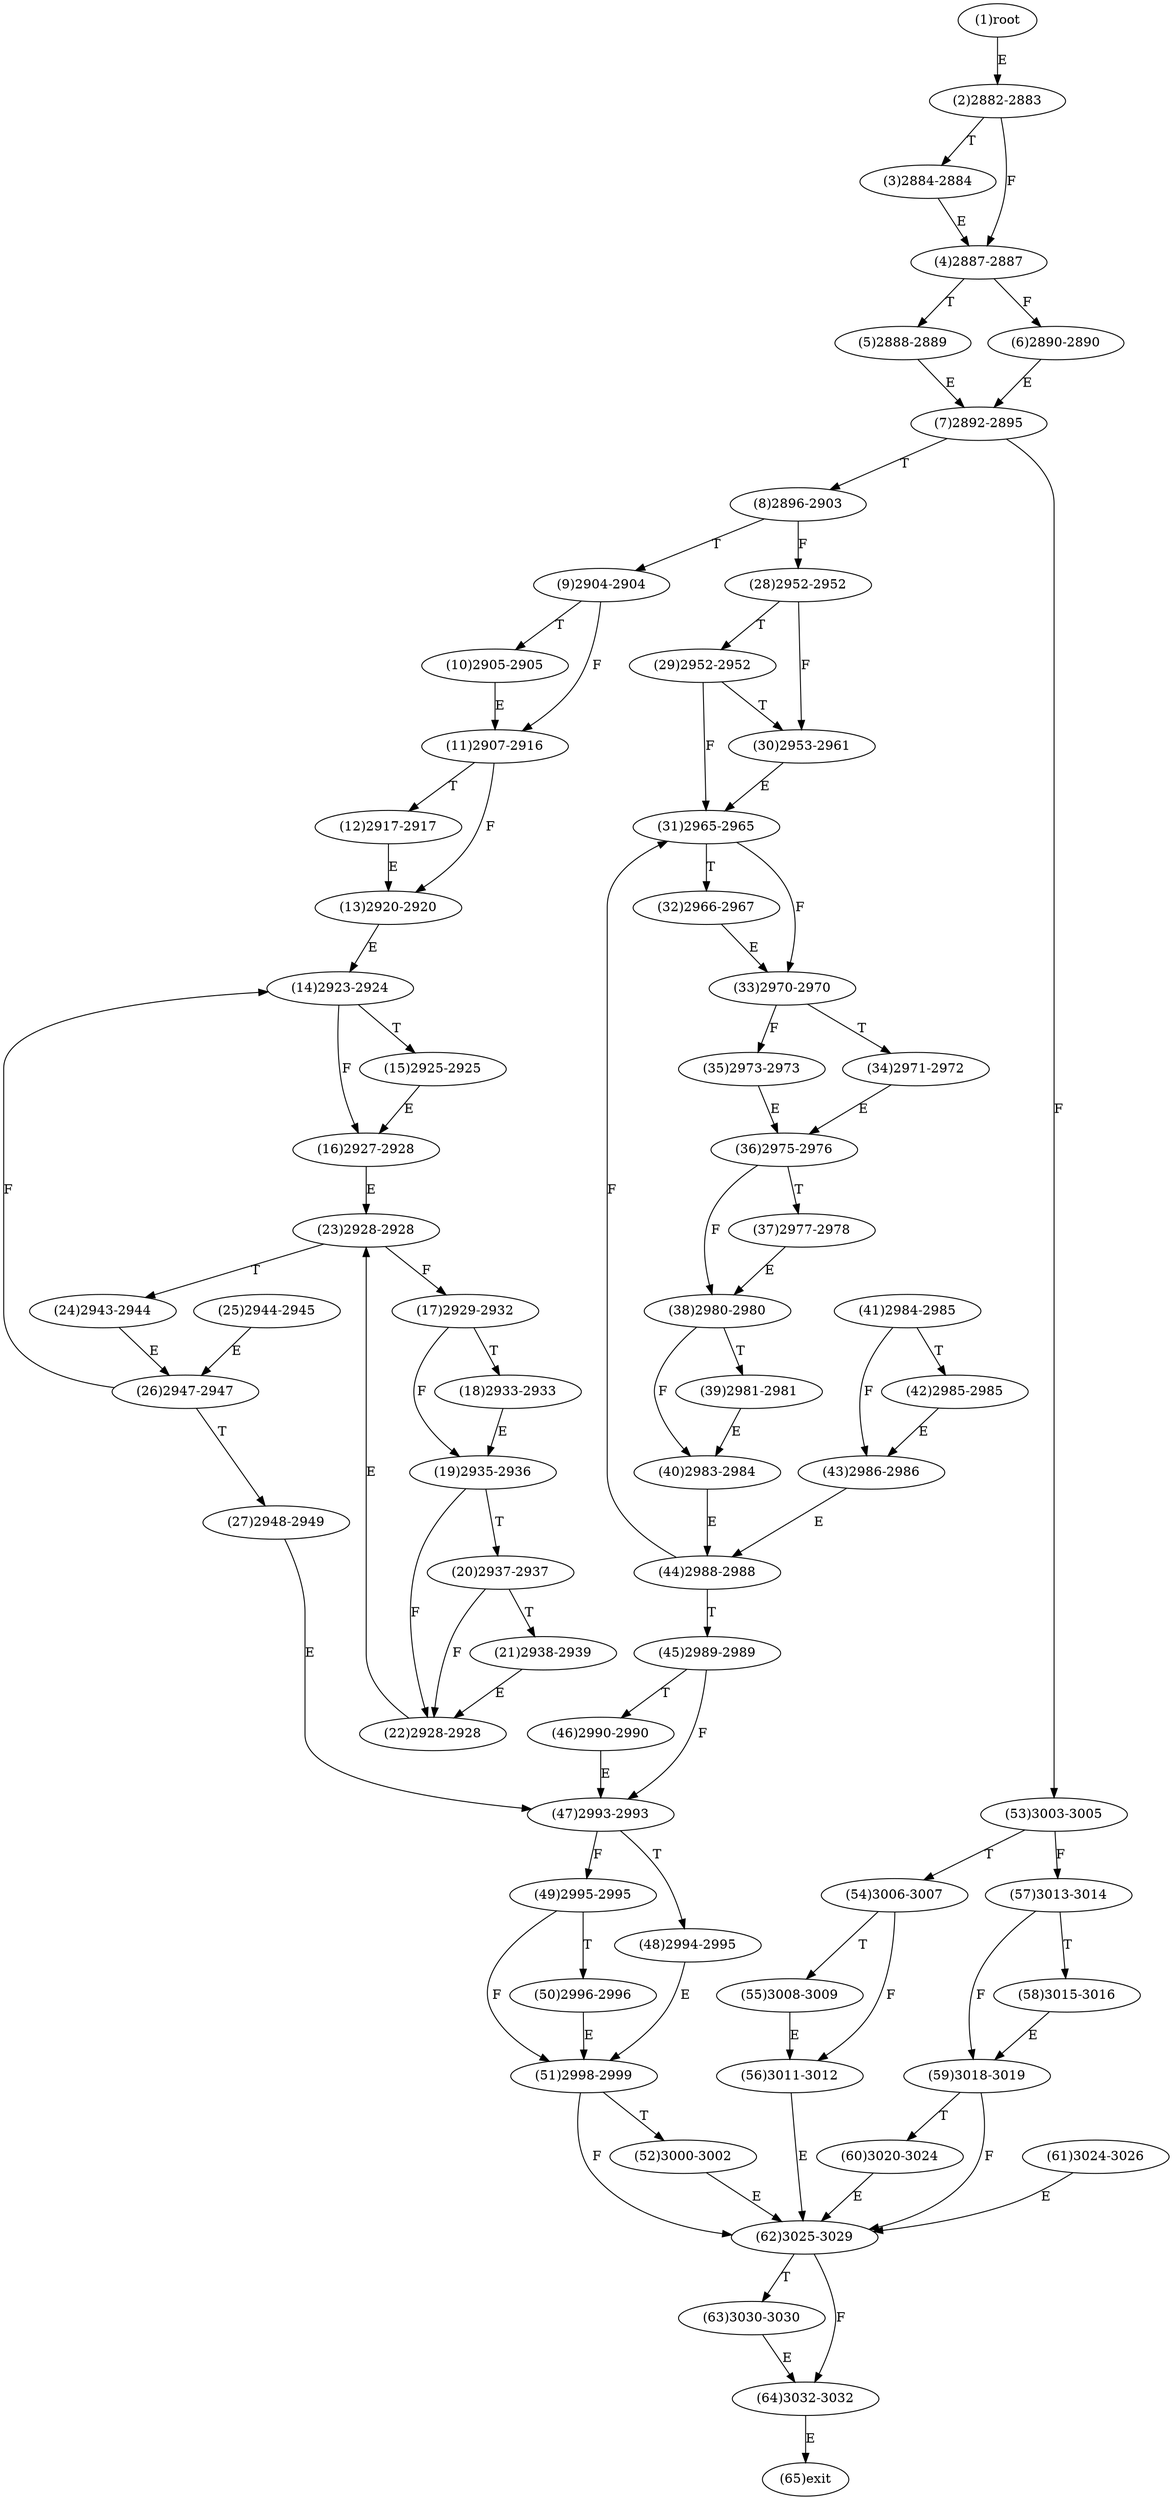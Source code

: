 digraph "" { 
1[ label="(1)root"];
2[ label="(2)2882-2883"];
3[ label="(3)2884-2884"];
4[ label="(4)2887-2887"];
5[ label="(5)2888-2889"];
6[ label="(6)2890-2890"];
7[ label="(7)2892-2895"];
8[ label="(8)2896-2903"];
9[ label="(9)2904-2904"];
10[ label="(10)2905-2905"];
11[ label="(11)2907-2916"];
12[ label="(12)2917-2917"];
13[ label="(13)2920-2920"];
14[ label="(14)2923-2924"];
15[ label="(15)2925-2925"];
17[ label="(17)2929-2932"];
16[ label="(16)2927-2928"];
19[ label="(19)2935-2936"];
18[ label="(18)2933-2933"];
21[ label="(21)2938-2939"];
20[ label="(20)2937-2937"];
23[ label="(23)2928-2928"];
22[ label="(22)2928-2928"];
25[ label="(25)2944-2945"];
24[ label="(24)2943-2944"];
27[ label="(27)2948-2949"];
26[ label="(26)2947-2947"];
29[ label="(29)2952-2952"];
28[ label="(28)2952-2952"];
31[ label="(31)2965-2965"];
30[ label="(30)2953-2961"];
34[ label="(34)2971-2972"];
35[ label="(35)2973-2973"];
32[ label="(32)2966-2967"];
33[ label="(33)2970-2970"];
38[ label="(38)2980-2980"];
39[ label="(39)2981-2981"];
36[ label="(36)2975-2976"];
37[ label="(37)2977-2978"];
42[ label="(42)2985-2985"];
43[ label="(43)2986-2986"];
40[ label="(40)2983-2984"];
41[ label="(41)2984-2985"];
46[ label="(46)2990-2990"];
47[ label="(47)2993-2993"];
44[ label="(44)2988-2988"];
45[ label="(45)2989-2989"];
51[ label="(51)2998-2999"];
50[ label="(50)2996-2996"];
49[ label="(49)2995-2995"];
48[ label="(48)2994-2995"];
55[ label="(55)3008-3009"];
54[ label="(54)3006-3007"];
53[ label="(53)3003-3005"];
52[ label="(52)3000-3002"];
59[ label="(59)3018-3019"];
58[ label="(58)3015-3016"];
57[ label="(57)3013-3014"];
56[ label="(56)3011-3012"];
63[ label="(63)3030-3030"];
62[ label="(62)3025-3029"];
61[ label="(61)3024-3026"];
60[ label="(60)3020-3024"];
64[ label="(64)3032-3032"];
65[ label="(65)exit"];
1->2[ label="E"];
2->4[ label="F"];
2->3[ label="T"];
3->4[ label="E"];
4->6[ label="F"];
4->5[ label="T"];
5->7[ label="E"];
6->7[ label="E"];
7->53[ label="F"];
7->8[ label="T"];
8->28[ label="F"];
8->9[ label="T"];
9->11[ label="F"];
9->10[ label="T"];
10->11[ label="E"];
11->13[ label="F"];
11->12[ label="T"];
12->13[ label="E"];
13->14[ label="E"];
14->16[ label="F"];
14->15[ label="T"];
15->16[ label="E"];
16->23[ label="E"];
17->19[ label="F"];
17->18[ label="T"];
18->19[ label="E"];
19->22[ label="F"];
19->20[ label="T"];
20->22[ label="F"];
20->21[ label="T"];
21->22[ label="E"];
22->23[ label="E"];
23->17[ label="F"];
23->24[ label="T"];
24->26[ label="E"];
25->26[ label="E"];
26->14[ label="F"];
26->27[ label="T"];
27->47[ label="E"];
28->30[ label="F"];
28->29[ label="T"];
29->31[ label="F"];
29->30[ label="T"];
30->31[ label="E"];
31->33[ label="F"];
31->32[ label="T"];
32->33[ label="E"];
33->35[ label="F"];
33->34[ label="T"];
34->36[ label="E"];
35->36[ label="E"];
36->38[ label="F"];
36->37[ label="T"];
37->38[ label="E"];
38->40[ label="F"];
38->39[ label="T"];
39->40[ label="E"];
40->44[ label="E"];
41->43[ label="F"];
41->42[ label="T"];
42->43[ label="E"];
43->44[ label="E"];
44->31[ label="F"];
44->45[ label="T"];
45->47[ label="F"];
45->46[ label="T"];
46->47[ label="E"];
47->49[ label="F"];
47->48[ label="T"];
48->51[ label="E"];
49->51[ label="F"];
49->50[ label="T"];
50->51[ label="E"];
51->62[ label="F"];
51->52[ label="T"];
52->62[ label="E"];
53->57[ label="F"];
53->54[ label="T"];
54->56[ label="F"];
54->55[ label="T"];
55->56[ label="E"];
56->62[ label="E"];
57->59[ label="F"];
57->58[ label="T"];
58->59[ label="E"];
59->62[ label="F"];
59->60[ label="T"];
60->62[ label="E"];
61->62[ label="E"];
62->64[ label="F"];
62->63[ label="T"];
63->64[ label="E"];
64->65[ label="E"];
}